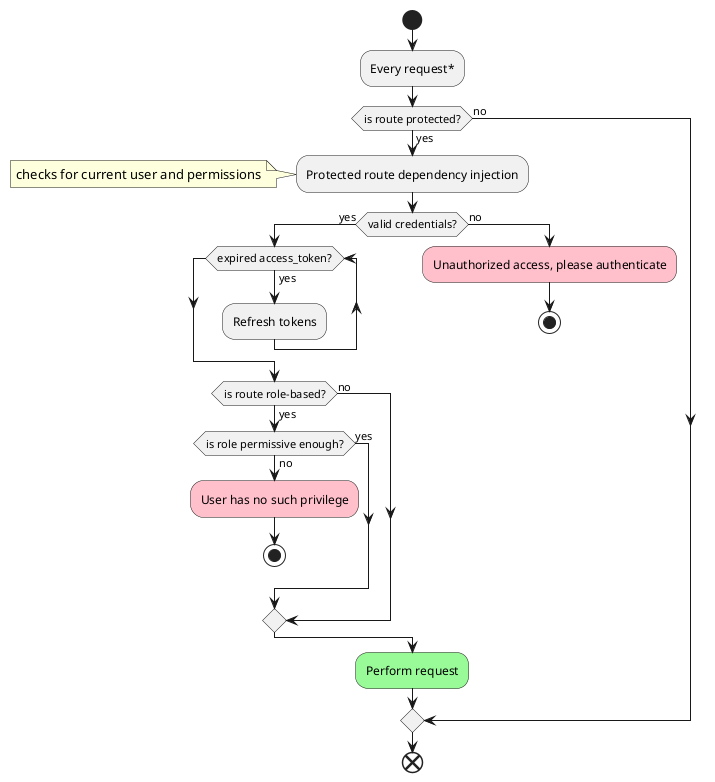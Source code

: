 @startuml user
  start
  :Every request*;
  if(is route protected?) then (yes)
      :Protected route dependency injection;
      note left
        checks for current user and permissions
      end note
    if (valid credentials?) then (yes)
      while (expired access_token?) is (yes)
        :Refresh tokens;
      endwhile
      if(is route role-based?) then (yes) 
        if(is role permissive enough?) then (yes) 
        else (no)
          #pink:User has no such privilege;
          stop
        endif
      else(no)
      endif
    else (no)
      #pink:Unauthorized access, please authenticate;
      stop
    endif
    #palegreen:Perform request;
  else(no)
  endif
  end
@enduml